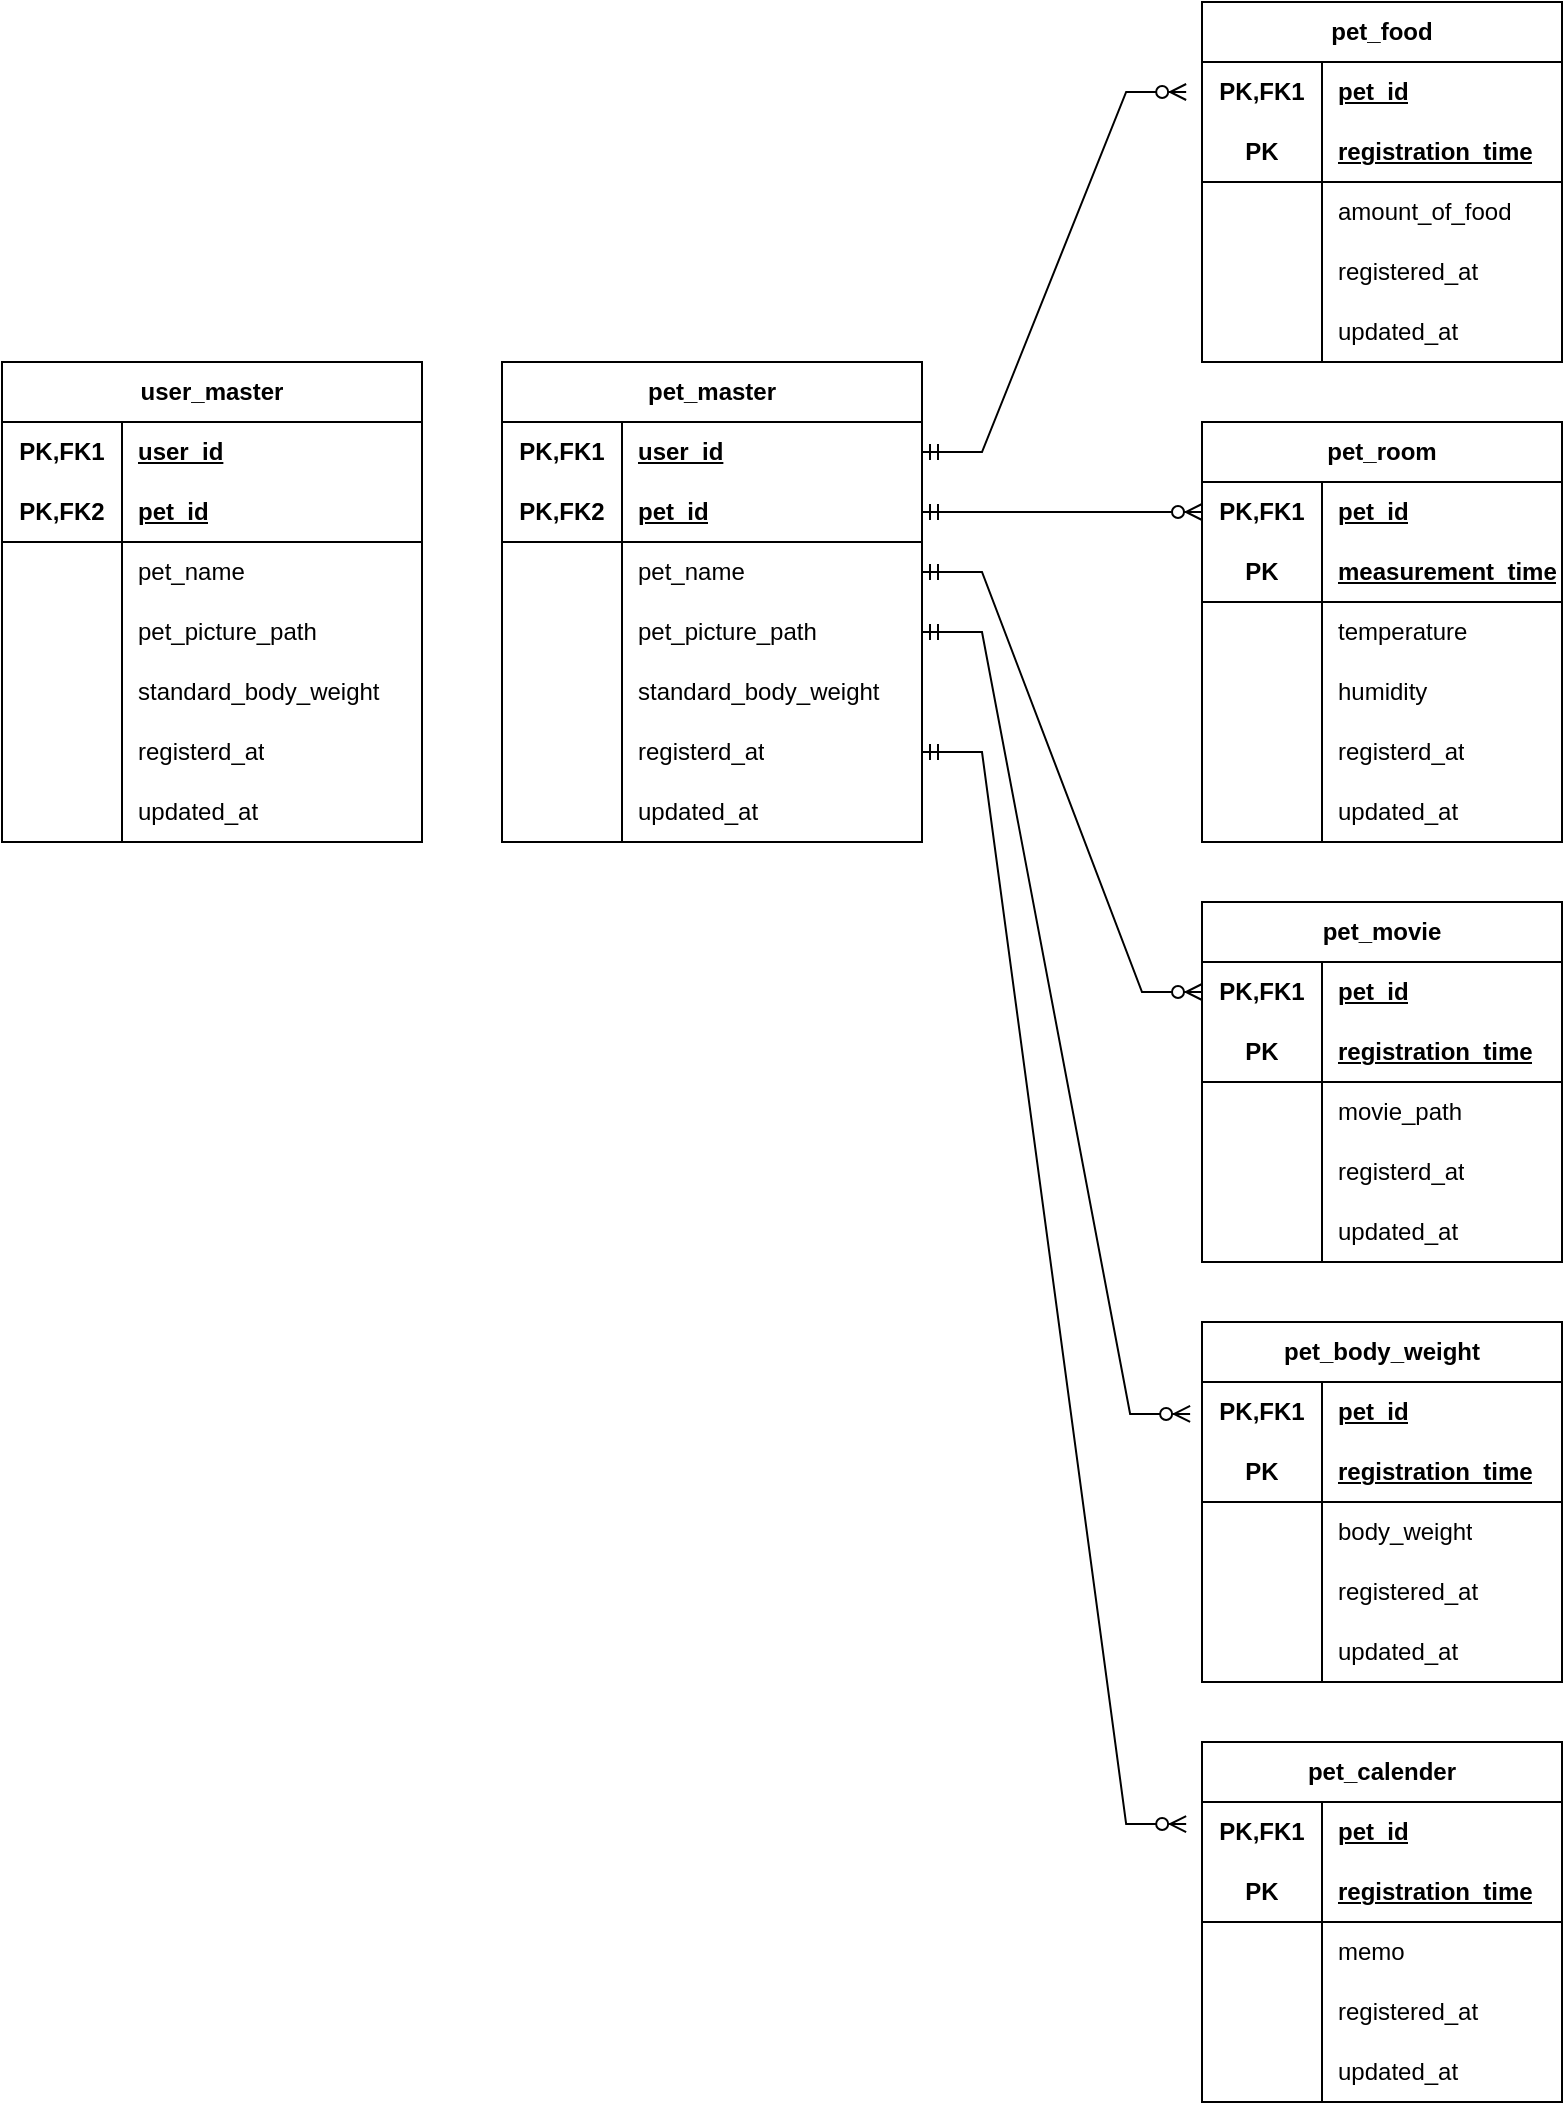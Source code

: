 <mxfile version="21.1.0" type="github">
  <diagram name="ページ1" id="8xsOVE-YeaBCeYkqNgL2">
    <mxGraphModel dx="2059" dy="1106" grid="1" gridSize="10" guides="1" tooltips="1" connect="1" arrows="1" fold="1" page="1" pageScale="1" pageWidth="827" pageHeight="1169" math="0" shadow="0">
      <root>
        <mxCell id="0" />
        <mxCell id="1" parent="0" />
        <mxCell id="dP4ujxUTbE1VW8Me2BHu-1" value="pet_master" style="shape=table;startSize=30;container=1;collapsible=1;childLayout=tableLayout;fixedRows=1;rowLines=0;fontStyle=1;align=center;resizeLast=1;html=1;whiteSpace=wrap;" vertex="1" parent="1">
          <mxGeometry x="130" y="210" width="210" height="240" as="geometry" />
        </mxCell>
        <mxCell id="dP4ujxUTbE1VW8Me2BHu-2" value="" style="shape=tableRow;horizontal=0;startSize=0;swimlaneHead=0;swimlaneBody=0;fillColor=none;collapsible=0;dropTarget=0;points=[[0,0.5],[1,0.5]];portConstraint=eastwest;top=0;left=0;right=0;bottom=0;html=1;" vertex="1" parent="dP4ujxUTbE1VW8Me2BHu-1">
          <mxGeometry y="30" width="210" height="30" as="geometry" />
        </mxCell>
        <mxCell id="dP4ujxUTbE1VW8Me2BHu-3" value="PK,FK1" style="shape=partialRectangle;connectable=0;fillColor=none;top=0;left=0;bottom=0;right=0;fontStyle=1;overflow=hidden;html=1;whiteSpace=wrap;" vertex="1" parent="dP4ujxUTbE1VW8Me2BHu-2">
          <mxGeometry width="60" height="30" as="geometry">
            <mxRectangle width="60" height="30" as="alternateBounds" />
          </mxGeometry>
        </mxCell>
        <mxCell id="dP4ujxUTbE1VW8Me2BHu-4" value="user_id" style="shape=partialRectangle;connectable=0;fillColor=none;top=0;left=0;bottom=0;right=0;align=left;spacingLeft=6;fontStyle=5;overflow=hidden;html=1;whiteSpace=wrap;" vertex="1" parent="dP4ujxUTbE1VW8Me2BHu-2">
          <mxGeometry x="60" width="150" height="30" as="geometry">
            <mxRectangle width="150" height="30" as="alternateBounds" />
          </mxGeometry>
        </mxCell>
        <mxCell id="dP4ujxUTbE1VW8Me2BHu-5" value="" style="shape=tableRow;horizontal=0;startSize=0;swimlaneHead=0;swimlaneBody=0;fillColor=none;collapsible=0;dropTarget=0;points=[[0,0.5],[1,0.5]];portConstraint=eastwest;top=0;left=0;right=0;bottom=1;html=1;" vertex="1" parent="dP4ujxUTbE1VW8Me2BHu-1">
          <mxGeometry y="60" width="210" height="30" as="geometry" />
        </mxCell>
        <mxCell id="dP4ujxUTbE1VW8Me2BHu-6" value="PK,FK2" style="shape=partialRectangle;connectable=0;fillColor=none;top=0;left=0;bottom=0;right=0;fontStyle=1;overflow=hidden;html=1;whiteSpace=wrap;" vertex="1" parent="dP4ujxUTbE1VW8Me2BHu-5">
          <mxGeometry width="60" height="30" as="geometry">
            <mxRectangle width="60" height="30" as="alternateBounds" />
          </mxGeometry>
        </mxCell>
        <mxCell id="dP4ujxUTbE1VW8Me2BHu-7" value="pet_id" style="shape=partialRectangle;connectable=0;fillColor=none;top=0;left=0;bottom=0;right=0;align=left;spacingLeft=6;fontStyle=5;overflow=hidden;html=1;whiteSpace=wrap;" vertex="1" parent="dP4ujxUTbE1VW8Me2BHu-5">
          <mxGeometry x="60" width="150" height="30" as="geometry">
            <mxRectangle width="150" height="30" as="alternateBounds" />
          </mxGeometry>
        </mxCell>
        <mxCell id="dP4ujxUTbE1VW8Me2BHu-8" value="" style="shape=tableRow;horizontal=0;startSize=0;swimlaneHead=0;swimlaneBody=0;fillColor=none;collapsible=0;dropTarget=0;points=[[0,0.5],[1,0.5]];portConstraint=eastwest;top=0;left=0;right=0;bottom=0;html=1;" vertex="1" parent="dP4ujxUTbE1VW8Me2BHu-1">
          <mxGeometry y="90" width="210" height="30" as="geometry" />
        </mxCell>
        <mxCell id="dP4ujxUTbE1VW8Me2BHu-9" value="" style="shape=partialRectangle;connectable=0;fillColor=none;top=0;left=0;bottom=0;right=0;editable=1;overflow=hidden;html=1;whiteSpace=wrap;" vertex="1" parent="dP4ujxUTbE1VW8Me2BHu-8">
          <mxGeometry width="60" height="30" as="geometry">
            <mxRectangle width="60" height="30" as="alternateBounds" />
          </mxGeometry>
        </mxCell>
        <mxCell id="dP4ujxUTbE1VW8Me2BHu-10" value="pet_name" style="shape=partialRectangle;connectable=0;fillColor=none;top=0;left=0;bottom=0;right=0;align=left;spacingLeft=6;overflow=hidden;html=1;whiteSpace=wrap;" vertex="1" parent="dP4ujxUTbE1VW8Me2BHu-8">
          <mxGeometry x="60" width="150" height="30" as="geometry">
            <mxRectangle width="150" height="30" as="alternateBounds" />
          </mxGeometry>
        </mxCell>
        <mxCell id="dP4ujxUTbE1VW8Me2BHu-11" value="" style="shape=tableRow;horizontal=0;startSize=0;swimlaneHead=0;swimlaneBody=0;fillColor=none;collapsible=0;dropTarget=0;points=[[0,0.5],[1,0.5]];portConstraint=eastwest;top=0;left=0;right=0;bottom=0;html=1;" vertex="1" parent="dP4ujxUTbE1VW8Me2BHu-1">
          <mxGeometry y="120" width="210" height="30" as="geometry" />
        </mxCell>
        <mxCell id="dP4ujxUTbE1VW8Me2BHu-12" value="" style="shape=partialRectangle;connectable=0;fillColor=none;top=0;left=0;bottom=0;right=0;editable=1;overflow=hidden;html=1;whiteSpace=wrap;" vertex="1" parent="dP4ujxUTbE1VW8Me2BHu-11">
          <mxGeometry width="60" height="30" as="geometry">
            <mxRectangle width="60" height="30" as="alternateBounds" />
          </mxGeometry>
        </mxCell>
        <mxCell id="dP4ujxUTbE1VW8Me2BHu-13" value="pet_picture_path" style="shape=partialRectangle;connectable=0;fillColor=none;top=0;left=0;bottom=0;right=0;align=left;spacingLeft=6;overflow=hidden;html=1;whiteSpace=wrap;" vertex="1" parent="dP4ujxUTbE1VW8Me2BHu-11">
          <mxGeometry x="60" width="150" height="30" as="geometry">
            <mxRectangle width="150" height="30" as="alternateBounds" />
          </mxGeometry>
        </mxCell>
        <mxCell id="dP4ujxUTbE1VW8Me2BHu-101" style="shape=tableRow;horizontal=0;startSize=0;swimlaneHead=0;swimlaneBody=0;fillColor=none;collapsible=0;dropTarget=0;points=[[0,0.5],[1,0.5]];portConstraint=eastwest;top=0;left=0;right=0;bottom=0;html=1;" vertex="1" parent="dP4ujxUTbE1VW8Me2BHu-1">
          <mxGeometry y="150" width="210" height="30" as="geometry" />
        </mxCell>
        <mxCell id="dP4ujxUTbE1VW8Me2BHu-102" style="shape=partialRectangle;connectable=0;fillColor=none;top=0;left=0;bottom=0;right=0;editable=1;overflow=hidden;html=1;whiteSpace=wrap;" vertex="1" parent="dP4ujxUTbE1VW8Me2BHu-101">
          <mxGeometry width="60" height="30" as="geometry">
            <mxRectangle width="60" height="30" as="alternateBounds" />
          </mxGeometry>
        </mxCell>
        <mxCell id="dP4ujxUTbE1VW8Me2BHu-103" value="standard_body_weight" style="shape=partialRectangle;connectable=0;fillColor=none;top=0;left=0;bottom=0;right=0;align=left;spacingLeft=6;overflow=hidden;html=1;whiteSpace=wrap;" vertex="1" parent="dP4ujxUTbE1VW8Me2BHu-101">
          <mxGeometry x="60" width="150" height="30" as="geometry">
            <mxRectangle width="150" height="30" as="alternateBounds" />
          </mxGeometry>
        </mxCell>
        <mxCell id="dP4ujxUTbE1VW8Me2BHu-104" style="shape=tableRow;horizontal=0;startSize=0;swimlaneHead=0;swimlaneBody=0;fillColor=none;collapsible=0;dropTarget=0;points=[[0,0.5],[1,0.5]];portConstraint=eastwest;top=0;left=0;right=0;bottom=0;html=1;" vertex="1" parent="dP4ujxUTbE1VW8Me2BHu-1">
          <mxGeometry y="180" width="210" height="30" as="geometry" />
        </mxCell>
        <mxCell id="dP4ujxUTbE1VW8Me2BHu-105" style="shape=partialRectangle;connectable=0;fillColor=none;top=0;left=0;bottom=0;right=0;editable=1;overflow=hidden;html=1;whiteSpace=wrap;" vertex="1" parent="dP4ujxUTbE1VW8Me2BHu-104">
          <mxGeometry width="60" height="30" as="geometry">
            <mxRectangle width="60" height="30" as="alternateBounds" />
          </mxGeometry>
        </mxCell>
        <mxCell id="dP4ujxUTbE1VW8Me2BHu-106" value="registerd_at" style="shape=partialRectangle;connectable=0;fillColor=none;top=0;left=0;bottom=0;right=0;align=left;spacingLeft=6;overflow=hidden;html=1;whiteSpace=wrap;" vertex="1" parent="dP4ujxUTbE1VW8Me2BHu-104">
          <mxGeometry x="60" width="150" height="30" as="geometry">
            <mxRectangle width="150" height="30" as="alternateBounds" />
          </mxGeometry>
        </mxCell>
        <mxCell id="dP4ujxUTbE1VW8Me2BHu-107" style="shape=tableRow;horizontal=0;startSize=0;swimlaneHead=0;swimlaneBody=0;fillColor=none;collapsible=0;dropTarget=0;points=[[0,0.5],[1,0.5]];portConstraint=eastwest;top=0;left=0;right=0;bottom=0;html=1;" vertex="1" parent="dP4ujxUTbE1VW8Me2BHu-1">
          <mxGeometry y="210" width="210" height="30" as="geometry" />
        </mxCell>
        <mxCell id="dP4ujxUTbE1VW8Me2BHu-108" style="shape=partialRectangle;connectable=0;fillColor=none;top=0;left=0;bottom=0;right=0;editable=1;overflow=hidden;html=1;whiteSpace=wrap;" vertex="1" parent="dP4ujxUTbE1VW8Me2BHu-107">
          <mxGeometry width="60" height="30" as="geometry">
            <mxRectangle width="60" height="30" as="alternateBounds" />
          </mxGeometry>
        </mxCell>
        <mxCell id="dP4ujxUTbE1VW8Me2BHu-109" value="updated_at" style="shape=partialRectangle;connectable=0;fillColor=none;top=0;left=0;bottom=0;right=0;align=left;spacingLeft=6;overflow=hidden;html=1;whiteSpace=wrap;" vertex="1" parent="dP4ujxUTbE1VW8Me2BHu-107">
          <mxGeometry x="60" width="150" height="30" as="geometry">
            <mxRectangle width="150" height="30" as="alternateBounds" />
          </mxGeometry>
        </mxCell>
        <mxCell id="dP4ujxUTbE1VW8Me2BHu-14" value="pet_food" style="shape=table;startSize=30;container=1;collapsible=1;childLayout=tableLayout;fixedRows=1;rowLines=0;fontStyle=1;align=center;resizeLast=1;html=1;whiteSpace=wrap;" vertex="1" parent="1">
          <mxGeometry x="480" y="30" width="180" height="180" as="geometry" />
        </mxCell>
        <mxCell id="dP4ujxUTbE1VW8Me2BHu-15" value="" style="shape=tableRow;horizontal=0;startSize=0;swimlaneHead=0;swimlaneBody=0;fillColor=none;collapsible=0;dropTarget=0;points=[[0,0.5],[1,0.5]];portConstraint=eastwest;top=0;left=0;right=0;bottom=0;html=1;" vertex="1" parent="dP4ujxUTbE1VW8Me2BHu-14">
          <mxGeometry y="30" width="180" height="30" as="geometry" />
        </mxCell>
        <mxCell id="dP4ujxUTbE1VW8Me2BHu-16" value="PK,FK1" style="shape=partialRectangle;connectable=0;fillColor=none;top=0;left=0;bottom=0;right=0;fontStyle=1;overflow=hidden;html=1;whiteSpace=wrap;" vertex="1" parent="dP4ujxUTbE1VW8Me2BHu-15">
          <mxGeometry width="60" height="30" as="geometry">
            <mxRectangle width="60" height="30" as="alternateBounds" />
          </mxGeometry>
        </mxCell>
        <mxCell id="dP4ujxUTbE1VW8Me2BHu-17" value="pet_id" style="shape=partialRectangle;connectable=0;fillColor=none;top=0;left=0;bottom=0;right=0;align=left;spacingLeft=6;fontStyle=5;overflow=hidden;html=1;whiteSpace=wrap;" vertex="1" parent="dP4ujxUTbE1VW8Me2BHu-15">
          <mxGeometry x="60" width="120" height="30" as="geometry">
            <mxRectangle width="120" height="30" as="alternateBounds" />
          </mxGeometry>
        </mxCell>
        <mxCell id="dP4ujxUTbE1VW8Me2BHu-18" value="" style="shape=tableRow;horizontal=0;startSize=0;swimlaneHead=0;swimlaneBody=0;fillColor=none;collapsible=0;dropTarget=0;points=[[0,0.5],[1,0.5]];portConstraint=eastwest;top=0;left=0;right=0;bottom=1;html=1;" vertex="1" parent="dP4ujxUTbE1VW8Me2BHu-14">
          <mxGeometry y="60" width="180" height="30" as="geometry" />
        </mxCell>
        <mxCell id="dP4ujxUTbE1VW8Me2BHu-19" value="PK" style="shape=partialRectangle;connectable=0;fillColor=none;top=0;left=0;bottom=0;right=0;fontStyle=1;overflow=hidden;html=1;whiteSpace=wrap;" vertex="1" parent="dP4ujxUTbE1VW8Me2BHu-18">
          <mxGeometry width="60" height="30" as="geometry">
            <mxRectangle width="60" height="30" as="alternateBounds" />
          </mxGeometry>
        </mxCell>
        <mxCell id="dP4ujxUTbE1VW8Me2BHu-20" value="registration_time" style="shape=partialRectangle;connectable=0;fillColor=none;top=0;left=0;bottom=0;right=0;align=left;spacingLeft=6;fontStyle=5;overflow=hidden;html=1;whiteSpace=wrap;" vertex="1" parent="dP4ujxUTbE1VW8Me2BHu-18">
          <mxGeometry x="60" width="120" height="30" as="geometry">
            <mxRectangle width="120" height="30" as="alternateBounds" />
          </mxGeometry>
        </mxCell>
        <mxCell id="dP4ujxUTbE1VW8Me2BHu-21" value="" style="shape=tableRow;horizontal=0;startSize=0;swimlaneHead=0;swimlaneBody=0;fillColor=none;collapsible=0;dropTarget=0;points=[[0,0.5],[1,0.5]];portConstraint=eastwest;top=0;left=0;right=0;bottom=0;html=1;" vertex="1" parent="dP4ujxUTbE1VW8Me2BHu-14">
          <mxGeometry y="90" width="180" height="30" as="geometry" />
        </mxCell>
        <mxCell id="dP4ujxUTbE1VW8Me2BHu-22" value="" style="shape=partialRectangle;connectable=0;fillColor=none;top=0;left=0;bottom=0;right=0;editable=1;overflow=hidden;html=1;whiteSpace=wrap;" vertex="1" parent="dP4ujxUTbE1VW8Me2BHu-21">
          <mxGeometry width="60" height="30" as="geometry">
            <mxRectangle width="60" height="30" as="alternateBounds" />
          </mxGeometry>
        </mxCell>
        <mxCell id="dP4ujxUTbE1VW8Me2BHu-23" value="amount_of_food" style="shape=partialRectangle;connectable=0;fillColor=none;top=0;left=0;bottom=0;right=0;align=left;spacingLeft=6;overflow=hidden;html=1;whiteSpace=wrap;" vertex="1" parent="dP4ujxUTbE1VW8Me2BHu-21">
          <mxGeometry x="60" width="120" height="30" as="geometry">
            <mxRectangle width="120" height="30" as="alternateBounds" />
          </mxGeometry>
        </mxCell>
        <mxCell id="dP4ujxUTbE1VW8Me2BHu-24" value="" style="shape=tableRow;horizontal=0;startSize=0;swimlaneHead=0;swimlaneBody=0;fillColor=none;collapsible=0;dropTarget=0;points=[[0,0.5],[1,0.5]];portConstraint=eastwest;top=0;left=0;right=0;bottom=0;html=1;" vertex="1" parent="dP4ujxUTbE1VW8Me2BHu-14">
          <mxGeometry y="120" width="180" height="30" as="geometry" />
        </mxCell>
        <mxCell id="dP4ujxUTbE1VW8Me2BHu-25" value="" style="shape=partialRectangle;connectable=0;fillColor=none;top=0;left=0;bottom=0;right=0;editable=1;overflow=hidden;html=1;whiteSpace=wrap;" vertex="1" parent="dP4ujxUTbE1VW8Me2BHu-24">
          <mxGeometry width="60" height="30" as="geometry">
            <mxRectangle width="60" height="30" as="alternateBounds" />
          </mxGeometry>
        </mxCell>
        <mxCell id="dP4ujxUTbE1VW8Me2BHu-26" value="registered_at" style="shape=partialRectangle;connectable=0;fillColor=none;top=0;left=0;bottom=0;right=0;align=left;spacingLeft=6;overflow=hidden;html=1;whiteSpace=wrap;" vertex="1" parent="dP4ujxUTbE1VW8Me2BHu-24">
          <mxGeometry x="60" width="120" height="30" as="geometry">
            <mxRectangle width="120" height="30" as="alternateBounds" />
          </mxGeometry>
        </mxCell>
        <mxCell id="dP4ujxUTbE1VW8Me2BHu-55" style="shape=tableRow;horizontal=0;startSize=0;swimlaneHead=0;swimlaneBody=0;fillColor=none;collapsible=0;dropTarget=0;points=[[0,0.5],[1,0.5]];portConstraint=eastwest;top=0;left=0;right=0;bottom=0;html=1;" vertex="1" parent="dP4ujxUTbE1VW8Me2BHu-14">
          <mxGeometry y="150" width="180" height="30" as="geometry" />
        </mxCell>
        <mxCell id="dP4ujxUTbE1VW8Me2BHu-56" style="shape=partialRectangle;connectable=0;fillColor=none;top=0;left=0;bottom=0;right=0;editable=1;overflow=hidden;html=1;whiteSpace=wrap;" vertex="1" parent="dP4ujxUTbE1VW8Me2BHu-55">
          <mxGeometry width="60" height="30" as="geometry">
            <mxRectangle width="60" height="30" as="alternateBounds" />
          </mxGeometry>
        </mxCell>
        <mxCell id="dP4ujxUTbE1VW8Me2BHu-57" value="updated_at" style="shape=partialRectangle;connectable=0;fillColor=none;top=0;left=0;bottom=0;right=0;align=left;spacingLeft=6;overflow=hidden;html=1;whiteSpace=wrap;" vertex="1" parent="dP4ujxUTbE1VW8Me2BHu-55">
          <mxGeometry x="60" width="120" height="30" as="geometry">
            <mxRectangle width="120" height="30" as="alternateBounds" />
          </mxGeometry>
        </mxCell>
        <mxCell id="dP4ujxUTbE1VW8Me2BHu-61" value="pet_room" style="shape=table;startSize=30;container=1;collapsible=1;childLayout=tableLayout;fixedRows=1;rowLines=0;fontStyle=1;align=center;resizeLast=1;html=1;whiteSpace=wrap;" vertex="1" parent="1">
          <mxGeometry x="480" y="240" width="180" height="210" as="geometry" />
        </mxCell>
        <mxCell id="dP4ujxUTbE1VW8Me2BHu-62" value="" style="shape=tableRow;horizontal=0;startSize=0;swimlaneHead=0;swimlaneBody=0;fillColor=none;collapsible=0;dropTarget=0;points=[[0,0.5],[1,0.5]];portConstraint=eastwest;top=0;left=0;right=0;bottom=0;html=1;" vertex="1" parent="dP4ujxUTbE1VW8Me2BHu-61">
          <mxGeometry y="30" width="180" height="30" as="geometry" />
        </mxCell>
        <mxCell id="dP4ujxUTbE1VW8Me2BHu-63" value="PK,FK1" style="shape=partialRectangle;connectable=0;fillColor=none;top=0;left=0;bottom=0;right=0;fontStyle=1;overflow=hidden;html=1;whiteSpace=wrap;" vertex="1" parent="dP4ujxUTbE1VW8Me2BHu-62">
          <mxGeometry width="60" height="30" as="geometry">
            <mxRectangle width="60" height="30" as="alternateBounds" />
          </mxGeometry>
        </mxCell>
        <mxCell id="dP4ujxUTbE1VW8Me2BHu-64" value="pet_id" style="shape=partialRectangle;connectable=0;fillColor=none;top=0;left=0;bottom=0;right=0;align=left;spacingLeft=6;fontStyle=5;overflow=hidden;html=1;whiteSpace=wrap;" vertex="1" parent="dP4ujxUTbE1VW8Me2BHu-62">
          <mxGeometry x="60" width="120" height="30" as="geometry">
            <mxRectangle width="120" height="30" as="alternateBounds" />
          </mxGeometry>
        </mxCell>
        <mxCell id="dP4ujxUTbE1VW8Me2BHu-65" value="" style="shape=tableRow;horizontal=0;startSize=0;swimlaneHead=0;swimlaneBody=0;fillColor=none;collapsible=0;dropTarget=0;points=[[0,0.5],[1,0.5]];portConstraint=eastwest;top=0;left=0;right=0;bottom=1;html=1;" vertex="1" parent="dP4ujxUTbE1VW8Me2BHu-61">
          <mxGeometry y="60" width="180" height="30" as="geometry" />
        </mxCell>
        <mxCell id="dP4ujxUTbE1VW8Me2BHu-66" value="PK" style="shape=partialRectangle;connectable=0;fillColor=none;top=0;left=0;bottom=0;right=0;fontStyle=1;overflow=hidden;html=1;whiteSpace=wrap;" vertex="1" parent="dP4ujxUTbE1VW8Me2BHu-65">
          <mxGeometry width="60" height="30" as="geometry">
            <mxRectangle width="60" height="30" as="alternateBounds" />
          </mxGeometry>
        </mxCell>
        <mxCell id="dP4ujxUTbE1VW8Me2BHu-67" value="measurement_time" style="shape=partialRectangle;connectable=0;fillColor=none;top=0;left=0;bottom=0;right=0;align=left;spacingLeft=6;fontStyle=5;overflow=hidden;html=1;whiteSpace=wrap;" vertex="1" parent="dP4ujxUTbE1VW8Me2BHu-65">
          <mxGeometry x="60" width="120" height="30" as="geometry">
            <mxRectangle width="120" height="30" as="alternateBounds" />
          </mxGeometry>
        </mxCell>
        <mxCell id="dP4ujxUTbE1VW8Me2BHu-68" value="" style="shape=tableRow;horizontal=0;startSize=0;swimlaneHead=0;swimlaneBody=0;fillColor=none;collapsible=0;dropTarget=0;points=[[0,0.5],[1,0.5]];portConstraint=eastwest;top=0;left=0;right=0;bottom=0;html=1;" vertex="1" parent="dP4ujxUTbE1VW8Me2BHu-61">
          <mxGeometry y="90" width="180" height="30" as="geometry" />
        </mxCell>
        <mxCell id="dP4ujxUTbE1VW8Me2BHu-69" value="" style="shape=partialRectangle;connectable=0;fillColor=none;top=0;left=0;bottom=0;right=0;editable=1;overflow=hidden;html=1;whiteSpace=wrap;" vertex="1" parent="dP4ujxUTbE1VW8Me2BHu-68">
          <mxGeometry width="60" height="30" as="geometry">
            <mxRectangle width="60" height="30" as="alternateBounds" />
          </mxGeometry>
        </mxCell>
        <mxCell id="dP4ujxUTbE1VW8Me2BHu-70" value="temperature" style="shape=partialRectangle;connectable=0;fillColor=none;top=0;left=0;bottom=0;right=0;align=left;spacingLeft=6;overflow=hidden;html=1;whiteSpace=wrap;" vertex="1" parent="dP4ujxUTbE1VW8Me2BHu-68">
          <mxGeometry x="60" width="120" height="30" as="geometry">
            <mxRectangle width="120" height="30" as="alternateBounds" />
          </mxGeometry>
        </mxCell>
        <mxCell id="dP4ujxUTbE1VW8Me2BHu-71" value="" style="shape=tableRow;horizontal=0;startSize=0;swimlaneHead=0;swimlaneBody=0;fillColor=none;collapsible=0;dropTarget=0;points=[[0,0.5],[1,0.5]];portConstraint=eastwest;top=0;left=0;right=0;bottom=0;html=1;" vertex="1" parent="dP4ujxUTbE1VW8Me2BHu-61">
          <mxGeometry y="120" width="180" height="30" as="geometry" />
        </mxCell>
        <mxCell id="dP4ujxUTbE1VW8Me2BHu-72" value="" style="shape=partialRectangle;connectable=0;fillColor=none;top=0;left=0;bottom=0;right=0;editable=1;overflow=hidden;html=1;whiteSpace=wrap;" vertex="1" parent="dP4ujxUTbE1VW8Me2BHu-71">
          <mxGeometry width="60" height="30" as="geometry">
            <mxRectangle width="60" height="30" as="alternateBounds" />
          </mxGeometry>
        </mxCell>
        <mxCell id="dP4ujxUTbE1VW8Me2BHu-73" value="humidity" style="shape=partialRectangle;connectable=0;fillColor=none;top=0;left=0;bottom=0;right=0;align=left;spacingLeft=6;overflow=hidden;html=1;whiteSpace=wrap;" vertex="1" parent="dP4ujxUTbE1VW8Me2BHu-71">
          <mxGeometry x="60" width="120" height="30" as="geometry">
            <mxRectangle width="120" height="30" as="alternateBounds" />
          </mxGeometry>
        </mxCell>
        <mxCell id="dP4ujxUTbE1VW8Me2BHu-77" style="shape=tableRow;horizontal=0;startSize=0;swimlaneHead=0;swimlaneBody=0;fillColor=none;collapsible=0;dropTarget=0;points=[[0,0.5],[1,0.5]];portConstraint=eastwest;top=0;left=0;right=0;bottom=0;html=1;" vertex="1" parent="dP4ujxUTbE1VW8Me2BHu-61">
          <mxGeometry y="150" width="180" height="30" as="geometry" />
        </mxCell>
        <mxCell id="dP4ujxUTbE1VW8Me2BHu-78" style="shape=partialRectangle;connectable=0;fillColor=none;top=0;left=0;bottom=0;right=0;editable=1;overflow=hidden;html=1;whiteSpace=wrap;" vertex="1" parent="dP4ujxUTbE1VW8Me2BHu-77">
          <mxGeometry width="60" height="30" as="geometry">
            <mxRectangle width="60" height="30" as="alternateBounds" />
          </mxGeometry>
        </mxCell>
        <mxCell id="dP4ujxUTbE1VW8Me2BHu-79" value="registerd_at" style="shape=partialRectangle;connectable=0;fillColor=none;top=0;left=0;bottom=0;right=0;align=left;spacingLeft=6;overflow=hidden;html=1;whiteSpace=wrap;" vertex="1" parent="dP4ujxUTbE1VW8Me2BHu-77">
          <mxGeometry x="60" width="120" height="30" as="geometry">
            <mxRectangle width="120" height="30" as="alternateBounds" />
          </mxGeometry>
        </mxCell>
        <mxCell id="dP4ujxUTbE1VW8Me2BHu-74" style="shape=tableRow;horizontal=0;startSize=0;swimlaneHead=0;swimlaneBody=0;fillColor=none;collapsible=0;dropTarget=0;points=[[0,0.5],[1,0.5]];portConstraint=eastwest;top=0;left=0;right=0;bottom=0;html=1;" vertex="1" parent="dP4ujxUTbE1VW8Me2BHu-61">
          <mxGeometry y="180" width="180" height="30" as="geometry" />
        </mxCell>
        <mxCell id="dP4ujxUTbE1VW8Me2BHu-75" style="shape=partialRectangle;connectable=0;fillColor=none;top=0;left=0;bottom=0;right=0;editable=1;overflow=hidden;html=1;whiteSpace=wrap;" vertex="1" parent="dP4ujxUTbE1VW8Me2BHu-74">
          <mxGeometry width="60" height="30" as="geometry">
            <mxRectangle width="60" height="30" as="alternateBounds" />
          </mxGeometry>
        </mxCell>
        <mxCell id="dP4ujxUTbE1VW8Me2BHu-76" value="updated_at" style="shape=partialRectangle;connectable=0;fillColor=none;top=0;left=0;bottom=0;right=0;align=left;spacingLeft=6;overflow=hidden;html=1;whiteSpace=wrap;" vertex="1" parent="dP4ujxUTbE1VW8Me2BHu-74">
          <mxGeometry x="60" width="120" height="30" as="geometry">
            <mxRectangle width="120" height="30" as="alternateBounds" />
          </mxGeometry>
        </mxCell>
        <mxCell id="dP4ujxUTbE1VW8Me2BHu-80" value="pet_movie" style="shape=table;startSize=30;container=1;collapsible=1;childLayout=tableLayout;fixedRows=1;rowLines=0;fontStyle=1;align=center;resizeLast=1;html=1;whiteSpace=wrap;" vertex="1" parent="1">
          <mxGeometry x="480" y="480" width="180" height="180" as="geometry" />
        </mxCell>
        <mxCell id="dP4ujxUTbE1VW8Me2BHu-81" value="" style="shape=tableRow;horizontal=0;startSize=0;swimlaneHead=0;swimlaneBody=0;fillColor=none;collapsible=0;dropTarget=0;points=[[0,0.5],[1,0.5]];portConstraint=eastwest;top=0;left=0;right=0;bottom=0;html=1;" vertex="1" parent="dP4ujxUTbE1VW8Me2BHu-80">
          <mxGeometry y="30" width="180" height="30" as="geometry" />
        </mxCell>
        <mxCell id="dP4ujxUTbE1VW8Me2BHu-82" value="PK,FK1" style="shape=partialRectangle;connectable=0;fillColor=none;top=0;left=0;bottom=0;right=0;fontStyle=1;overflow=hidden;html=1;whiteSpace=wrap;" vertex="1" parent="dP4ujxUTbE1VW8Me2BHu-81">
          <mxGeometry width="60" height="30" as="geometry">
            <mxRectangle width="60" height="30" as="alternateBounds" />
          </mxGeometry>
        </mxCell>
        <mxCell id="dP4ujxUTbE1VW8Me2BHu-83" value="pet_id" style="shape=partialRectangle;connectable=0;fillColor=none;top=0;left=0;bottom=0;right=0;align=left;spacingLeft=6;fontStyle=5;overflow=hidden;html=1;whiteSpace=wrap;" vertex="1" parent="dP4ujxUTbE1VW8Me2BHu-81">
          <mxGeometry x="60" width="120" height="30" as="geometry">
            <mxRectangle width="120" height="30" as="alternateBounds" />
          </mxGeometry>
        </mxCell>
        <mxCell id="dP4ujxUTbE1VW8Me2BHu-84" value="" style="shape=tableRow;horizontal=0;startSize=0;swimlaneHead=0;swimlaneBody=0;fillColor=none;collapsible=0;dropTarget=0;points=[[0,0.5],[1,0.5]];portConstraint=eastwest;top=0;left=0;right=0;bottom=1;html=1;" vertex="1" parent="dP4ujxUTbE1VW8Me2BHu-80">
          <mxGeometry y="60" width="180" height="30" as="geometry" />
        </mxCell>
        <mxCell id="dP4ujxUTbE1VW8Me2BHu-85" value="PK" style="shape=partialRectangle;connectable=0;fillColor=none;top=0;left=0;bottom=0;right=0;fontStyle=1;overflow=hidden;html=1;whiteSpace=wrap;" vertex="1" parent="dP4ujxUTbE1VW8Me2BHu-84">
          <mxGeometry width="60" height="30" as="geometry">
            <mxRectangle width="60" height="30" as="alternateBounds" />
          </mxGeometry>
        </mxCell>
        <mxCell id="dP4ujxUTbE1VW8Me2BHu-86" value="registration_time" style="shape=partialRectangle;connectable=0;fillColor=none;top=0;left=0;bottom=0;right=0;align=left;spacingLeft=6;fontStyle=5;overflow=hidden;html=1;whiteSpace=wrap;" vertex="1" parent="dP4ujxUTbE1VW8Me2BHu-84">
          <mxGeometry x="60" width="120" height="30" as="geometry">
            <mxRectangle width="120" height="30" as="alternateBounds" />
          </mxGeometry>
        </mxCell>
        <mxCell id="dP4ujxUTbE1VW8Me2BHu-87" value="" style="shape=tableRow;horizontal=0;startSize=0;swimlaneHead=0;swimlaneBody=0;fillColor=none;collapsible=0;dropTarget=0;points=[[0,0.5],[1,0.5]];portConstraint=eastwest;top=0;left=0;right=0;bottom=0;html=1;" vertex="1" parent="dP4ujxUTbE1VW8Me2BHu-80">
          <mxGeometry y="90" width="180" height="30" as="geometry" />
        </mxCell>
        <mxCell id="dP4ujxUTbE1VW8Me2BHu-88" value="" style="shape=partialRectangle;connectable=0;fillColor=none;top=0;left=0;bottom=0;right=0;editable=1;overflow=hidden;html=1;whiteSpace=wrap;" vertex="1" parent="dP4ujxUTbE1VW8Me2BHu-87">
          <mxGeometry width="60" height="30" as="geometry">
            <mxRectangle width="60" height="30" as="alternateBounds" />
          </mxGeometry>
        </mxCell>
        <mxCell id="dP4ujxUTbE1VW8Me2BHu-89" value="movie_path" style="shape=partialRectangle;connectable=0;fillColor=none;top=0;left=0;bottom=0;right=0;align=left;spacingLeft=6;overflow=hidden;html=1;whiteSpace=wrap;" vertex="1" parent="dP4ujxUTbE1VW8Me2BHu-87">
          <mxGeometry x="60" width="120" height="30" as="geometry">
            <mxRectangle width="120" height="30" as="alternateBounds" />
          </mxGeometry>
        </mxCell>
        <mxCell id="dP4ujxUTbE1VW8Me2BHu-93" style="shape=tableRow;horizontal=0;startSize=0;swimlaneHead=0;swimlaneBody=0;fillColor=none;collapsible=0;dropTarget=0;points=[[0,0.5],[1,0.5]];portConstraint=eastwest;top=0;left=0;right=0;bottom=0;html=1;" vertex="1" parent="dP4ujxUTbE1VW8Me2BHu-80">
          <mxGeometry y="120" width="180" height="30" as="geometry" />
        </mxCell>
        <mxCell id="dP4ujxUTbE1VW8Me2BHu-94" style="shape=partialRectangle;connectable=0;fillColor=none;top=0;left=0;bottom=0;right=0;editable=1;overflow=hidden;html=1;whiteSpace=wrap;" vertex="1" parent="dP4ujxUTbE1VW8Me2BHu-93">
          <mxGeometry width="60" height="30" as="geometry">
            <mxRectangle width="60" height="30" as="alternateBounds" />
          </mxGeometry>
        </mxCell>
        <mxCell id="dP4ujxUTbE1VW8Me2BHu-95" value="registerd_at" style="shape=partialRectangle;connectable=0;fillColor=none;top=0;left=0;bottom=0;right=0;align=left;spacingLeft=6;overflow=hidden;html=1;whiteSpace=wrap;" vertex="1" parent="dP4ujxUTbE1VW8Me2BHu-93">
          <mxGeometry x="60" width="120" height="30" as="geometry">
            <mxRectangle width="120" height="30" as="alternateBounds" />
          </mxGeometry>
        </mxCell>
        <mxCell id="dP4ujxUTbE1VW8Me2BHu-96" style="shape=tableRow;horizontal=0;startSize=0;swimlaneHead=0;swimlaneBody=0;fillColor=none;collapsible=0;dropTarget=0;points=[[0,0.5],[1,0.5]];portConstraint=eastwest;top=0;left=0;right=0;bottom=0;html=1;" vertex="1" parent="dP4ujxUTbE1VW8Me2BHu-80">
          <mxGeometry y="150" width="180" height="30" as="geometry" />
        </mxCell>
        <mxCell id="dP4ujxUTbE1VW8Me2BHu-97" style="shape=partialRectangle;connectable=0;fillColor=none;top=0;left=0;bottom=0;right=0;editable=1;overflow=hidden;html=1;whiteSpace=wrap;" vertex="1" parent="dP4ujxUTbE1VW8Me2BHu-96">
          <mxGeometry width="60" height="30" as="geometry">
            <mxRectangle width="60" height="30" as="alternateBounds" />
          </mxGeometry>
        </mxCell>
        <mxCell id="dP4ujxUTbE1VW8Me2BHu-98" value="updated_at" style="shape=partialRectangle;connectable=0;fillColor=none;top=0;left=0;bottom=0;right=0;align=left;spacingLeft=6;overflow=hidden;html=1;whiteSpace=wrap;" vertex="1" parent="dP4ujxUTbE1VW8Me2BHu-96">
          <mxGeometry x="60" width="120" height="30" as="geometry">
            <mxRectangle width="120" height="30" as="alternateBounds" />
          </mxGeometry>
        </mxCell>
        <mxCell id="dP4ujxUTbE1VW8Me2BHu-110" value="pet_calender" style="shape=table;startSize=30;container=1;collapsible=1;childLayout=tableLayout;fixedRows=1;rowLines=0;fontStyle=1;align=center;resizeLast=1;html=1;whiteSpace=wrap;" vertex="1" parent="1">
          <mxGeometry x="480" y="900" width="180" height="180" as="geometry" />
        </mxCell>
        <mxCell id="dP4ujxUTbE1VW8Me2BHu-111" value="" style="shape=tableRow;horizontal=0;startSize=0;swimlaneHead=0;swimlaneBody=0;fillColor=none;collapsible=0;dropTarget=0;points=[[0,0.5],[1,0.5]];portConstraint=eastwest;top=0;left=0;right=0;bottom=0;html=1;" vertex="1" parent="dP4ujxUTbE1VW8Me2BHu-110">
          <mxGeometry y="30" width="180" height="30" as="geometry" />
        </mxCell>
        <mxCell id="dP4ujxUTbE1VW8Me2BHu-112" value="PK,FK1" style="shape=partialRectangle;connectable=0;fillColor=none;top=0;left=0;bottom=0;right=0;fontStyle=1;overflow=hidden;html=1;whiteSpace=wrap;" vertex="1" parent="dP4ujxUTbE1VW8Me2BHu-111">
          <mxGeometry width="60" height="30" as="geometry">
            <mxRectangle width="60" height="30" as="alternateBounds" />
          </mxGeometry>
        </mxCell>
        <mxCell id="dP4ujxUTbE1VW8Me2BHu-113" value="pet_id" style="shape=partialRectangle;connectable=0;fillColor=none;top=0;left=0;bottom=0;right=0;align=left;spacingLeft=6;fontStyle=5;overflow=hidden;html=1;whiteSpace=wrap;" vertex="1" parent="dP4ujxUTbE1VW8Me2BHu-111">
          <mxGeometry x="60" width="120" height="30" as="geometry">
            <mxRectangle width="120" height="30" as="alternateBounds" />
          </mxGeometry>
        </mxCell>
        <mxCell id="dP4ujxUTbE1VW8Me2BHu-114" value="" style="shape=tableRow;horizontal=0;startSize=0;swimlaneHead=0;swimlaneBody=0;fillColor=none;collapsible=0;dropTarget=0;points=[[0,0.5],[1,0.5]];portConstraint=eastwest;top=0;left=0;right=0;bottom=1;html=1;" vertex="1" parent="dP4ujxUTbE1VW8Me2BHu-110">
          <mxGeometry y="60" width="180" height="30" as="geometry" />
        </mxCell>
        <mxCell id="dP4ujxUTbE1VW8Me2BHu-115" value="PK" style="shape=partialRectangle;connectable=0;fillColor=none;top=0;left=0;bottom=0;right=0;fontStyle=1;overflow=hidden;html=1;whiteSpace=wrap;" vertex="1" parent="dP4ujxUTbE1VW8Me2BHu-114">
          <mxGeometry width="60" height="30" as="geometry">
            <mxRectangle width="60" height="30" as="alternateBounds" />
          </mxGeometry>
        </mxCell>
        <mxCell id="dP4ujxUTbE1VW8Me2BHu-116" value="registration_time" style="shape=partialRectangle;connectable=0;fillColor=none;top=0;left=0;bottom=0;right=0;align=left;spacingLeft=6;fontStyle=5;overflow=hidden;html=1;whiteSpace=wrap;" vertex="1" parent="dP4ujxUTbE1VW8Me2BHu-114">
          <mxGeometry x="60" width="120" height="30" as="geometry">
            <mxRectangle width="120" height="30" as="alternateBounds" />
          </mxGeometry>
        </mxCell>
        <mxCell id="dP4ujxUTbE1VW8Me2BHu-117" value="" style="shape=tableRow;horizontal=0;startSize=0;swimlaneHead=0;swimlaneBody=0;fillColor=none;collapsible=0;dropTarget=0;points=[[0,0.5],[1,0.5]];portConstraint=eastwest;top=0;left=0;right=0;bottom=0;html=1;" vertex="1" parent="dP4ujxUTbE1VW8Me2BHu-110">
          <mxGeometry y="90" width="180" height="30" as="geometry" />
        </mxCell>
        <mxCell id="dP4ujxUTbE1VW8Me2BHu-118" value="" style="shape=partialRectangle;connectable=0;fillColor=none;top=0;left=0;bottom=0;right=0;editable=1;overflow=hidden;html=1;whiteSpace=wrap;" vertex="1" parent="dP4ujxUTbE1VW8Me2BHu-117">
          <mxGeometry width="60" height="30" as="geometry">
            <mxRectangle width="60" height="30" as="alternateBounds" />
          </mxGeometry>
        </mxCell>
        <mxCell id="dP4ujxUTbE1VW8Me2BHu-119" value="memo" style="shape=partialRectangle;connectable=0;fillColor=none;top=0;left=0;bottom=0;right=0;align=left;spacingLeft=6;overflow=hidden;html=1;whiteSpace=wrap;" vertex="1" parent="dP4ujxUTbE1VW8Me2BHu-117">
          <mxGeometry x="60" width="120" height="30" as="geometry">
            <mxRectangle width="120" height="30" as="alternateBounds" />
          </mxGeometry>
        </mxCell>
        <mxCell id="dP4ujxUTbE1VW8Me2BHu-120" value="" style="shape=tableRow;horizontal=0;startSize=0;swimlaneHead=0;swimlaneBody=0;fillColor=none;collapsible=0;dropTarget=0;points=[[0,0.5],[1,0.5]];portConstraint=eastwest;top=0;left=0;right=0;bottom=0;html=1;" vertex="1" parent="dP4ujxUTbE1VW8Me2BHu-110">
          <mxGeometry y="120" width="180" height="30" as="geometry" />
        </mxCell>
        <mxCell id="dP4ujxUTbE1VW8Me2BHu-121" value="" style="shape=partialRectangle;connectable=0;fillColor=none;top=0;left=0;bottom=0;right=0;editable=1;overflow=hidden;html=1;whiteSpace=wrap;" vertex="1" parent="dP4ujxUTbE1VW8Me2BHu-120">
          <mxGeometry width="60" height="30" as="geometry">
            <mxRectangle width="60" height="30" as="alternateBounds" />
          </mxGeometry>
        </mxCell>
        <mxCell id="dP4ujxUTbE1VW8Me2BHu-122" value="registered_at" style="shape=partialRectangle;connectable=0;fillColor=none;top=0;left=0;bottom=0;right=0;align=left;spacingLeft=6;overflow=hidden;html=1;whiteSpace=wrap;" vertex="1" parent="dP4ujxUTbE1VW8Me2BHu-120">
          <mxGeometry x="60" width="120" height="30" as="geometry">
            <mxRectangle width="120" height="30" as="alternateBounds" />
          </mxGeometry>
        </mxCell>
        <mxCell id="dP4ujxUTbE1VW8Me2BHu-123" style="shape=tableRow;horizontal=0;startSize=0;swimlaneHead=0;swimlaneBody=0;fillColor=none;collapsible=0;dropTarget=0;points=[[0,0.5],[1,0.5]];portConstraint=eastwest;top=0;left=0;right=0;bottom=0;html=1;" vertex="1" parent="dP4ujxUTbE1VW8Me2BHu-110">
          <mxGeometry y="150" width="180" height="30" as="geometry" />
        </mxCell>
        <mxCell id="dP4ujxUTbE1VW8Me2BHu-124" style="shape=partialRectangle;connectable=0;fillColor=none;top=0;left=0;bottom=0;right=0;editable=1;overflow=hidden;html=1;whiteSpace=wrap;" vertex="1" parent="dP4ujxUTbE1VW8Me2BHu-123">
          <mxGeometry width="60" height="30" as="geometry">
            <mxRectangle width="60" height="30" as="alternateBounds" />
          </mxGeometry>
        </mxCell>
        <mxCell id="dP4ujxUTbE1VW8Me2BHu-125" value="updated_at" style="shape=partialRectangle;connectable=0;fillColor=none;top=0;left=0;bottom=0;right=0;align=left;spacingLeft=6;overflow=hidden;html=1;whiteSpace=wrap;" vertex="1" parent="dP4ujxUTbE1VW8Me2BHu-123">
          <mxGeometry x="60" width="120" height="30" as="geometry">
            <mxRectangle width="120" height="30" as="alternateBounds" />
          </mxGeometry>
        </mxCell>
        <mxCell id="dP4ujxUTbE1VW8Me2BHu-126" value="pet_body_weight" style="shape=table;startSize=30;container=1;collapsible=1;childLayout=tableLayout;fixedRows=1;rowLines=0;fontStyle=1;align=center;resizeLast=1;html=1;whiteSpace=wrap;" vertex="1" parent="1">
          <mxGeometry x="480" y="690" width="180" height="180" as="geometry" />
        </mxCell>
        <mxCell id="dP4ujxUTbE1VW8Me2BHu-127" value="" style="shape=tableRow;horizontal=0;startSize=0;swimlaneHead=0;swimlaneBody=0;fillColor=none;collapsible=0;dropTarget=0;points=[[0,0.5],[1,0.5]];portConstraint=eastwest;top=0;left=0;right=0;bottom=0;html=1;" vertex="1" parent="dP4ujxUTbE1VW8Me2BHu-126">
          <mxGeometry y="30" width="180" height="30" as="geometry" />
        </mxCell>
        <mxCell id="dP4ujxUTbE1VW8Me2BHu-128" value="PK,FK1" style="shape=partialRectangle;connectable=0;fillColor=none;top=0;left=0;bottom=0;right=0;fontStyle=1;overflow=hidden;html=1;whiteSpace=wrap;" vertex="1" parent="dP4ujxUTbE1VW8Me2BHu-127">
          <mxGeometry width="60" height="30" as="geometry">
            <mxRectangle width="60" height="30" as="alternateBounds" />
          </mxGeometry>
        </mxCell>
        <mxCell id="dP4ujxUTbE1VW8Me2BHu-129" value="pet_id" style="shape=partialRectangle;connectable=0;fillColor=none;top=0;left=0;bottom=0;right=0;align=left;spacingLeft=6;fontStyle=5;overflow=hidden;html=1;whiteSpace=wrap;" vertex="1" parent="dP4ujxUTbE1VW8Me2BHu-127">
          <mxGeometry x="60" width="120" height="30" as="geometry">
            <mxRectangle width="120" height="30" as="alternateBounds" />
          </mxGeometry>
        </mxCell>
        <mxCell id="dP4ujxUTbE1VW8Me2BHu-130" value="" style="shape=tableRow;horizontal=0;startSize=0;swimlaneHead=0;swimlaneBody=0;fillColor=none;collapsible=0;dropTarget=0;points=[[0,0.5],[1,0.5]];portConstraint=eastwest;top=0;left=0;right=0;bottom=1;html=1;" vertex="1" parent="dP4ujxUTbE1VW8Me2BHu-126">
          <mxGeometry y="60" width="180" height="30" as="geometry" />
        </mxCell>
        <mxCell id="dP4ujxUTbE1VW8Me2BHu-131" value="PK" style="shape=partialRectangle;connectable=0;fillColor=none;top=0;left=0;bottom=0;right=0;fontStyle=1;overflow=hidden;html=1;whiteSpace=wrap;" vertex="1" parent="dP4ujxUTbE1VW8Me2BHu-130">
          <mxGeometry width="60" height="30" as="geometry">
            <mxRectangle width="60" height="30" as="alternateBounds" />
          </mxGeometry>
        </mxCell>
        <mxCell id="dP4ujxUTbE1VW8Me2BHu-132" value="registration_time" style="shape=partialRectangle;connectable=0;fillColor=none;top=0;left=0;bottom=0;right=0;align=left;spacingLeft=6;fontStyle=5;overflow=hidden;html=1;whiteSpace=wrap;" vertex="1" parent="dP4ujxUTbE1VW8Me2BHu-130">
          <mxGeometry x="60" width="120" height="30" as="geometry">
            <mxRectangle width="120" height="30" as="alternateBounds" />
          </mxGeometry>
        </mxCell>
        <mxCell id="dP4ujxUTbE1VW8Me2BHu-133" value="" style="shape=tableRow;horizontal=0;startSize=0;swimlaneHead=0;swimlaneBody=0;fillColor=none;collapsible=0;dropTarget=0;points=[[0,0.5],[1,0.5]];portConstraint=eastwest;top=0;left=0;right=0;bottom=0;html=1;" vertex="1" parent="dP4ujxUTbE1VW8Me2BHu-126">
          <mxGeometry y="90" width="180" height="30" as="geometry" />
        </mxCell>
        <mxCell id="dP4ujxUTbE1VW8Me2BHu-134" value="" style="shape=partialRectangle;connectable=0;fillColor=none;top=0;left=0;bottom=0;right=0;editable=1;overflow=hidden;html=1;whiteSpace=wrap;" vertex="1" parent="dP4ujxUTbE1VW8Me2BHu-133">
          <mxGeometry width="60" height="30" as="geometry">
            <mxRectangle width="60" height="30" as="alternateBounds" />
          </mxGeometry>
        </mxCell>
        <mxCell id="dP4ujxUTbE1VW8Me2BHu-135" value="body_weight" style="shape=partialRectangle;connectable=0;fillColor=none;top=0;left=0;bottom=0;right=0;align=left;spacingLeft=6;overflow=hidden;html=1;whiteSpace=wrap;" vertex="1" parent="dP4ujxUTbE1VW8Me2BHu-133">
          <mxGeometry x="60" width="120" height="30" as="geometry">
            <mxRectangle width="120" height="30" as="alternateBounds" />
          </mxGeometry>
        </mxCell>
        <mxCell id="dP4ujxUTbE1VW8Me2BHu-136" value="" style="shape=tableRow;horizontal=0;startSize=0;swimlaneHead=0;swimlaneBody=0;fillColor=none;collapsible=0;dropTarget=0;points=[[0,0.5],[1,0.5]];portConstraint=eastwest;top=0;left=0;right=0;bottom=0;html=1;" vertex="1" parent="dP4ujxUTbE1VW8Me2BHu-126">
          <mxGeometry y="120" width="180" height="30" as="geometry" />
        </mxCell>
        <mxCell id="dP4ujxUTbE1VW8Me2BHu-137" value="" style="shape=partialRectangle;connectable=0;fillColor=none;top=0;left=0;bottom=0;right=0;editable=1;overflow=hidden;html=1;whiteSpace=wrap;" vertex="1" parent="dP4ujxUTbE1VW8Me2BHu-136">
          <mxGeometry width="60" height="30" as="geometry">
            <mxRectangle width="60" height="30" as="alternateBounds" />
          </mxGeometry>
        </mxCell>
        <mxCell id="dP4ujxUTbE1VW8Me2BHu-138" value="registered_at" style="shape=partialRectangle;connectable=0;fillColor=none;top=0;left=0;bottom=0;right=0;align=left;spacingLeft=6;overflow=hidden;html=1;whiteSpace=wrap;" vertex="1" parent="dP4ujxUTbE1VW8Me2BHu-136">
          <mxGeometry x="60" width="120" height="30" as="geometry">
            <mxRectangle width="120" height="30" as="alternateBounds" />
          </mxGeometry>
        </mxCell>
        <mxCell id="dP4ujxUTbE1VW8Me2BHu-139" style="shape=tableRow;horizontal=0;startSize=0;swimlaneHead=0;swimlaneBody=0;fillColor=none;collapsible=0;dropTarget=0;points=[[0,0.5],[1,0.5]];portConstraint=eastwest;top=0;left=0;right=0;bottom=0;html=1;" vertex="1" parent="dP4ujxUTbE1VW8Me2BHu-126">
          <mxGeometry y="150" width="180" height="30" as="geometry" />
        </mxCell>
        <mxCell id="dP4ujxUTbE1VW8Me2BHu-140" style="shape=partialRectangle;connectable=0;fillColor=none;top=0;left=0;bottom=0;right=0;editable=1;overflow=hidden;html=1;whiteSpace=wrap;" vertex="1" parent="dP4ujxUTbE1VW8Me2BHu-139">
          <mxGeometry width="60" height="30" as="geometry">
            <mxRectangle width="60" height="30" as="alternateBounds" />
          </mxGeometry>
        </mxCell>
        <mxCell id="dP4ujxUTbE1VW8Me2BHu-141" value="updated_at" style="shape=partialRectangle;connectable=0;fillColor=none;top=0;left=0;bottom=0;right=0;align=left;spacingLeft=6;overflow=hidden;html=1;whiteSpace=wrap;" vertex="1" parent="dP4ujxUTbE1VW8Me2BHu-139">
          <mxGeometry x="60" width="120" height="30" as="geometry">
            <mxRectangle width="120" height="30" as="alternateBounds" />
          </mxGeometry>
        </mxCell>
        <mxCell id="dP4ujxUTbE1VW8Me2BHu-142" value="" style="edgeStyle=entityRelationEdgeStyle;fontSize=12;html=1;endArrow=ERzeroToMany;startArrow=ERmandOne;rounded=0;exitX=1;exitY=0.5;exitDx=0;exitDy=0;entryX=-0.044;entryY=0.5;entryDx=0;entryDy=0;entryPerimeter=0;" edge="1" parent="1" source="dP4ujxUTbE1VW8Me2BHu-2" target="dP4ujxUTbE1VW8Me2BHu-15">
          <mxGeometry width="100" height="100" relative="1" as="geometry">
            <mxPoint x="100" y="620" as="sourcePoint" />
            <mxPoint x="200" y="520" as="targetPoint" />
          </mxGeometry>
        </mxCell>
        <mxCell id="dP4ujxUTbE1VW8Me2BHu-143" value="" style="edgeStyle=entityRelationEdgeStyle;fontSize=12;html=1;endArrow=ERzeroToMany;startArrow=ERmandOne;rounded=0;exitX=1;exitY=0.5;exitDx=0;exitDy=0;entryX=0;entryY=0.5;entryDx=0;entryDy=0;" edge="1" parent="1" source="dP4ujxUTbE1VW8Me2BHu-5" target="dP4ujxUTbE1VW8Me2BHu-62">
          <mxGeometry width="100" height="100" relative="1" as="geometry">
            <mxPoint x="350" y="265" as="sourcePoint" />
            <mxPoint x="416" y="265" as="targetPoint" />
          </mxGeometry>
        </mxCell>
        <mxCell id="dP4ujxUTbE1VW8Me2BHu-144" value="" style="edgeStyle=entityRelationEdgeStyle;fontSize=12;html=1;endArrow=ERzeroToMany;startArrow=ERmandOne;rounded=0;exitX=1;exitY=0.5;exitDx=0;exitDy=0;entryX=-0.044;entryY=0.367;entryDx=0;entryDy=0;entryPerimeter=0;" edge="1" parent="1" source="dP4ujxUTbE1VW8Me2BHu-104" target="dP4ujxUTbE1VW8Me2BHu-111">
          <mxGeometry width="100" height="100" relative="1" as="geometry">
            <mxPoint x="350" y="295" as="sourcePoint" />
            <mxPoint x="424" y="515" as="targetPoint" />
          </mxGeometry>
        </mxCell>
        <mxCell id="dP4ujxUTbE1VW8Me2BHu-161" value="" style="edgeStyle=entityRelationEdgeStyle;fontSize=12;html=1;endArrow=ERzeroToMany;startArrow=ERmandOne;rounded=0;exitX=1;exitY=0.5;exitDx=0;exitDy=0;entryX=-0.033;entryY=0.533;entryDx=0;entryDy=0;entryPerimeter=0;" edge="1" parent="1" source="dP4ujxUTbE1VW8Me2BHu-11" target="dP4ujxUTbE1VW8Me2BHu-127">
          <mxGeometry width="100" height="100" relative="1" as="geometry">
            <mxPoint x="332" y="717" as="sourcePoint" />
            <mxPoint x="140" y="590" as="targetPoint" />
          </mxGeometry>
        </mxCell>
        <mxCell id="dP4ujxUTbE1VW8Me2BHu-162" value="" style="edgeStyle=entityRelationEdgeStyle;fontSize=12;html=1;endArrow=ERzeroToMany;startArrow=ERmandOne;rounded=0;exitX=1;exitY=0.5;exitDx=0;exitDy=0;entryX=0;entryY=0.5;entryDx=0;entryDy=0;" edge="1" parent="1" source="dP4ujxUTbE1VW8Me2BHu-8" target="dP4ujxUTbE1VW8Me2BHu-81">
          <mxGeometry width="100" height="100" relative="1" as="geometry">
            <mxPoint x="350" y="445" as="sourcePoint" />
            <mxPoint x="416" y="971" as="targetPoint" />
          </mxGeometry>
        </mxCell>
        <mxCell id="dP4ujxUTbE1VW8Me2BHu-164" value="user_master" style="shape=table;startSize=30;container=1;collapsible=1;childLayout=tableLayout;fixedRows=1;rowLines=0;fontStyle=1;align=center;resizeLast=1;html=1;whiteSpace=wrap;" vertex="1" parent="1">
          <mxGeometry x="-120" y="210" width="210" height="240" as="geometry" />
        </mxCell>
        <mxCell id="dP4ujxUTbE1VW8Me2BHu-165" value="" style="shape=tableRow;horizontal=0;startSize=0;swimlaneHead=0;swimlaneBody=0;fillColor=none;collapsible=0;dropTarget=0;points=[[0,0.5],[1,0.5]];portConstraint=eastwest;top=0;left=0;right=0;bottom=0;html=1;" vertex="1" parent="dP4ujxUTbE1VW8Me2BHu-164">
          <mxGeometry y="30" width="210" height="30" as="geometry" />
        </mxCell>
        <mxCell id="dP4ujxUTbE1VW8Me2BHu-166" value="PK,FK1" style="shape=partialRectangle;connectable=0;fillColor=none;top=0;left=0;bottom=0;right=0;fontStyle=1;overflow=hidden;html=1;whiteSpace=wrap;" vertex="1" parent="dP4ujxUTbE1VW8Me2BHu-165">
          <mxGeometry width="60" height="30" as="geometry">
            <mxRectangle width="60" height="30" as="alternateBounds" />
          </mxGeometry>
        </mxCell>
        <mxCell id="dP4ujxUTbE1VW8Me2BHu-167" value="user_id" style="shape=partialRectangle;connectable=0;fillColor=none;top=0;left=0;bottom=0;right=0;align=left;spacingLeft=6;fontStyle=5;overflow=hidden;html=1;whiteSpace=wrap;" vertex="1" parent="dP4ujxUTbE1VW8Me2BHu-165">
          <mxGeometry x="60" width="150" height="30" as="geometry">
            <mxRectangle width="150" height="30" as="alternateBounds" />
          </mxGeometry>
        </mxCell>
        <mxCell id="dP4ujxUTbE1VW8Me2BHu-168" value="" style="shape=tableRow;horizontal=0;startSize=0;swimlaneHead=0;swimlaneBody=0;fillColor=none;collapsible=0;dropTarget=0;points=[[0,0.5],[1,0.5]];portConstraint=eastwest;top=0;left=0;right=0;bottom=1;html=1;" vertex="1" parent="dP4ujxUTbE1VW8Me2BHu-164">
          <mxGeometry y="60" width="210" height="30" as="geometry" />
        </mxCell>
        <mxCell id="dP4ujxUTbE1VW8Me2BHu-169" value="PK,FK2" style="shape=partialRectangle;connectable=0;fillColor=none;top=0;left=0;bottom=0;right=0;fontStyle=1;overflow=hidden;html=1;whiteSpace=wrap;" vertex="1" parent="dP4ujxUTbE1VW8Me2BHu-168">
          <mxGeometry width="60" height="30" as="geometry">
            <mxRectangle width="60" height="30" as="alternateBounds" />
          </mxGeometry>
        </mxCell>
        <mxCell id="dP4ujxUTbE1VW8Me2BHu-170" value="pet_id" style="shape=partialRectangle;connectable=0;fillColor=none;top=0;left=0;bottom=0;right=0;align=left;spacingLeft=6;fontStyle=5;overflow=hidden;html=1;whiteSpace=wrap;" vertex="1" parent="dP4ujxUTbE1VW8Me2BHu-168">
          <mxGeometry x="60" width="150" height="30" as="geometry">
            <mxRectangle width="150" height="30" as="alternateBounds" />
          </mxGeometry>
        </mxCell>
        <mxCell id="dP4ujxUTbE1VW8Me2BHu-171" value="" style="shape=tableRow;horizontal=0;startSize=0;swimlaneHead=0;swimlaneBody=0;fillColor=none;collapsible=0;dropTarget=0;points=[[0,0.5],[1,0.5]];portConstraint=eastwest;top=0;left=0;right=0;bottom=0;html=1;" vertex="1" parent="dP4ujxUTbE1VW8Me2BHu-164">
          <mxGeometry y="90" width="210" height="30" as="geometry" />
        </mxCell>
        <mxCell id="dP4ujxUTbE1VW8Me2BHu-172" value="" style="shape=partialRectangle;connectable=0;fillColor=none;top=0;left=0;bottom=0;right=0;editable=1;overflow=hidden;html=1;whiteSpace=wrap;" vertex="1" parent="dP4ujxUTbE1VW8Me2BHu-171">
          <mxGeometry width="60" height="30" as="geometry">
            <mxRectangle width="60" height="30" as="alternateBounds" />
          </mxGeometry>
        </mxCell>
        <mxCell id="dP4ujxUTbE1VW8Me2BHu-173" value="pet_name" style="shape=partialRectangle;connectable=0;fillColor=none;top=0;left=0;bottom=0;right=0;align=left;spacingLeft=6;overflow=hidden;html=1;whiteSpace=wrap;" vertex="1" parent="dP4ujxUTbE1VW8Me2BHu-171">
          <mxGeometry x="60" width="150" height="30" as="geometry">
            <mxRectangle width="150" height="30" as="alternateBounds" />
          </mxGeometry>
        </mxCell>
        <mxCell id="dP4ujxUTbE1VW8Me2BHu-174" value="" style="shape=tableRow;horizontal=0;startSize=0;swimlaneHead=0;swimlaneBody=0;fillColor=none;collapsible=0;dropTarget=0;points=[[0,0.5],[1,0.5]];portConstraint=eastwest;top=0;left=0;right=0;bottom=0;html=1;" vertex="1" parent="dP4ujxUTbE1VW8Me2BHu-164">
          <mxGeometry y="120" width="210" height="30" as="geometry" />
        </mxCell>
        <mxCell id="dP4ujxUTbE1VW8Me2BHu-175" value="" style="shape=partialRectangle;connectable=0;fillColor=none;top=0;left=0;bottom=0;right=0;editable=1;overflow=hidden;html=1;whiteSpace=wrap;" vertex="1" parent="dP4ujxUTbE1VW8Me2BHu-174">
          <mxGeometry width="60" height="30" as="geometry">
            <mxRectangle width="60" height="30" as="alternateBounds" />
          </mxGeometry>
        </mxCell>
        <mxCell id="dP4ujxUTbE1VW8Me2BHu-176" value="pet_picture_path" style="shape=partialRectangle;connectable=0;fillColor=none;top=0;left=0;bottom=0;right=0;align=left;spacingLeft=6;overflow=hidden;html=1;whiteSpace=wrap;" vertex="1" parent="dP4ujxUTbE1VW8Me2BHu-174">
          <mxGeometry x="60" width="150" height="30" as="geometry">
            <mxRectangle width="150" height="30" as="alternateBounds" />
          </mxGeometry>
        </mxCell>
        <mxCell id="dP4ujxUTbE1VW8Me2BHu-177" style="shape=tableRow;horizontal=0;startSize=0;swimlaneHead=0;swimlaneBody=0;fillColor=none;collapsible=0;dropTarget=0;points=[[0,0.5],[1,0.5]];portConstraint=eastwest;top=0;left=0;right=0;bottom=0;html=1;" vertex="1" parent="dP4ujxUTbE1VW8Me2BHu-164">
          <mxGeometry y="150" width="210" height="30" as="geometry" />
        </mxCell>
        <mxCell id="dP4ujxUTbE1VW8Me2BHu-178" style="shape=partialRectangle;connectable=0;fillColor=none;top=0;left=0;bottom=0;right=0;editable=1;overflow=hidden;html=1;whiteSpace=wrap;" vertex="1" parent="dP4ujxUTbE1VW8Me2BHu-177">
          <mxGeometry width="60" height="30" as="geometry">
            <mxRectangle width="60" height="30" as="alternateBounds" />
          </mxGeometry>
        </mxCell>
        <mxCell id="dP4ujxUTbE1VW8Me2BHu-179" value="standard_body_weight" style="shape=partialRectangle;connectable=0;fillColor=none;top=0;left=0;bottom=0;right=0;align=left;spacingLeft=6;overflow=hidden;html=1;whiteSpace=wrap;" vertex="1" parent="dP4ujxUTbE1VW8Me2BHu-177">
          <mxGeometry x="60" width="150" height="30" as="geometry">
            <mxRectangle width="150" height="30" as="alternateBounds" />
          </mxGeometry>
        </mxCell>
        <mxCell id="dP4ujxUTbE1VW8Me2BHu-180" style="shape=tableRow;horizontal=0;startSize=0;swimlaneHead=0;swimlaneBody=0;fillColor=none;collapsible=0;dropTarget=0;points=[[0,0.5],[1,0.5]];portConstraint=eastwest;top=0;left=0;right=0;bottom=0;html=1;" vertex="1" parent="dP4ujxUTbE1VW8Me2BHu-164">
          <mxGeometry y="180" width="210" height="30" as="geometry" />
        </mxCell>
        <mxCell id="dP4ujxUTbE1VW8Me2BHu-181" style="shape=partialRectangle;connectable=0;fillColor=none;top=0;left=0;bottom=0;right=0;editable=1;overflow=hidden;html=1;whiteSpace=wrap;" vertex="1" parent="dP4ujxUTbE1VW8Me2BHu-180">
          <mxGeometry width="60" height="30" as="geometry">
            <mxRectangle width="60" height="30" as="alternateBounds" />
          </mxGeometry>
        </mxCell>
        <mxCell id="dP4ujxUTbE1VW8Me2BHu-182" value="registerd_at" style="shape=partialRectangle;connectable=0;fillColor=none;top=0;left=0;bottom=0;right=0;align=left;spacingLeft=6;overflow=hidden;html=1;whiteSpace=wrap;" vertex="1" parent="dP4ujxUTbE1VW8Me2BHu-180">
          <mxGeometry x="60" width="150" height="30" as="geometry">
            <mxRectangle width="150" height="30" as="alternateBounds" />
          </mxGeometry>
        </mxCell>
        <mxCell id="dP4ujxUTbE1VW8Me2BHu-183" style="shape=tableRow;horizontal=0;startSize=0;swimlaneHead=0;swimlaneBody=0;fillColor=none;collapsible=0;dropTarget=0;points=[[0,0.5],[1,0.5]];portConstraint=eastwest;top=0;left=0;right=0;bottom=0;html=1;" vertex="1" parent="dP4ujxUTbE1VW8Me2BHu-164">
          <mxGeometry y="210" width="210" height="30" as="geometry" />
        </mxCell>
        <mxCell id="dP4ujxUTbE1VW8Me2BHu-184" style="shape=partialRectangle;connectable=0;fillColor=none;top=0;left=0;bottom=0;right=0;editable=1;overflow=hidden;html=1;whiteSpace=wrap;" vertex="1" parent="dP4ujxUTbE1VW8Me2BHu-183">
          <mxGeometry width="60" height="30" as="geometry">
            <mxRectangle width="60" height="30" as="alternateBounds" />
          </mxGeometry>
        </mxCell>
        <mxCell id="dP4ujxUTbE1VW8Me2BHu-185" value="updated_at" style="shape=partialRectangle;connectable=0;fillColor=none;top=0;left=0;bottom=0;right=0;align=left;spacingLeft=6;overflow=hidden;html=1;whiteSpace=wrap;" vertex="1" parent="dP4ujxUTbE1VW8Me2BHu-183">
          <mxGeometry x="60" width="150" height="30" as="geometry">
            <mxRectangle width="150" height="30" as="alternateBounds" />
          </mxGeometry>
        </mxCell>
      </root>
    </mxGraphModel>
  </diagram>
</mxfile>
